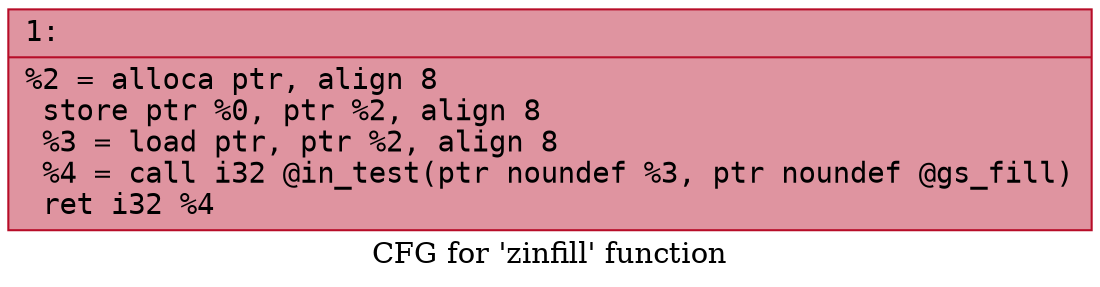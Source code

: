 digraph "CFG for 'zinfill' function" {
	label="CFG for 'zinfill' function";

	Node0x600003a863a0 [shape=record,color="#b70d28ff", style=filled, fillcolor="#b70d2870" fontname="Courier",label="{1:\l|  %2 = alloca ptr, align 8\l  store ptr %0, ptr %2, align 8\l  %3 = load ptr, ptr %2, align 8\l  %4 = call i32 @in_test(ptr noundef %3, ptr noundef @gs_fill)\l  ret i32 %4\l}"];
}
